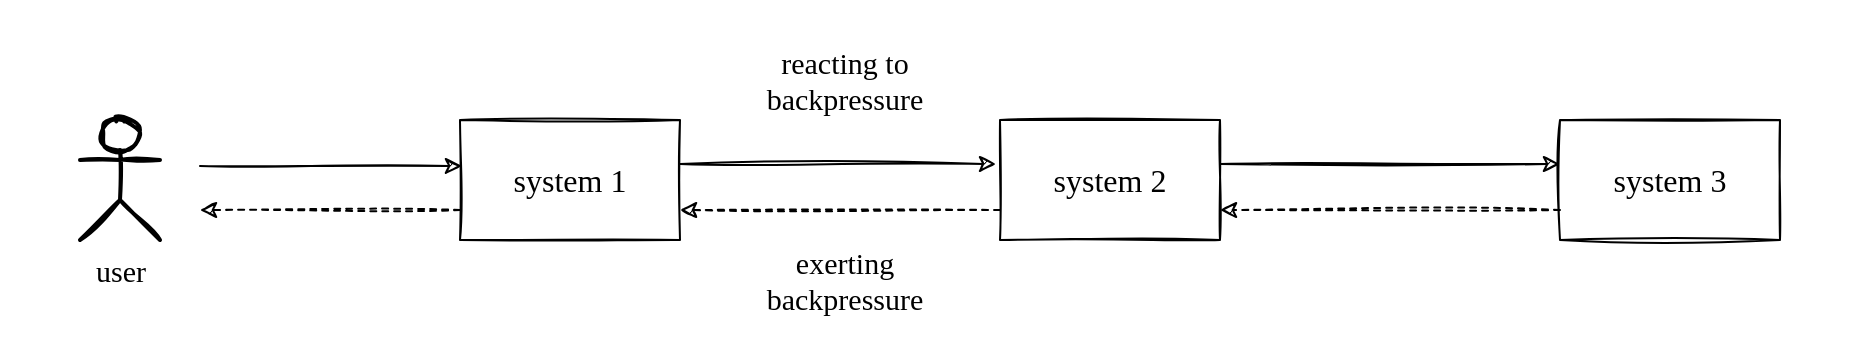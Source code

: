 <mxfile version="13.9.2" type="device"><diagram id="1nOHS_LGSfRvcJ-Xm_x-" name="Page-1"><mxGraphModel dx="1422" dy="760" grid="1" gridSize="10" guides="1" tooltips="1" connect="1" arrows="1" fold="1" page="1" pageScale="1" pageWidth="850" pageHeight="1100" math="0" shadow="0"><root><mxCell id="0"/><mxCell id="1" parent="0"/><mxCell id="8ifPjpkTn5LujmhDSBhe-1" value="&lt;font face=&quot;Comic Sans MS&quot; style=&quot;font-size: 16px&quot;&gt;system 1&lt;/font&gt;" style="rounded=0;whiteSpace=wrap;html=1;sketch=1;" vertex="1" parent="1"><mxGeometry x="250" y="320" width="110" height="60" as="geometry"/></mxCell><mxCell id="8ifPjpkTn5LujmhDSBhe-2" value="&lt;font face=&quot;Comic Sans MS&quot; style=&quot;font-size: 16px&quot;&gt;system 2&lt;/font&gt;" style="rounded=0;whiteSpace=wrap;html=1;sketch=1;" vertex="1" parent="1"><mxGeometry x="520" y="320" width="110" height="60" as="geometry"/></mxCell><mxCell id="8ifPjpkTn5LujmhDSBhe-3" value="&lt;font style=&quot;font-size: 16px&quot; face=&quot;Comic Sans MS&quot;&gt;system 3&lt;/font&gt;" style="rounded=0;whiteSpace=wrap;html=1;sketch=1;" vertex="1" parent="1"><mxGeometry x="800" y="320" width="110" height="60" as="geometry"/></mxCell><mxCell id="8ifPjpkTn5LujmhDSBhe-4" value="&lt;font face=&quot;Comic Sans MS&quot; style=&quot;font-size: 15px&quot;&gt;user&lt;/font&gt;" style="shape=umlActor;verticalLabelPosition=bottom;verticalAlign=top;html=1;outlineConnect=0;sketch=1;strokeWidth=2;" vertex="1" parent="1"><mxGeometry x="60" y="320" width="40" height="60" as="geometry"/></mxCell><mxCell id="8ifPjpkTn5LujmhDSBhe-6" value="" style="endArrow=classic;html=1;entryX=0.009;entryY=0.383;entryDx=0;entryDy=0;sketch=1;strokeWidth=1;entryPerimeter=0;" edge="1" parent="1" target="8ifPjpkTn5LujmhDSBhe-1"><mxGeometry width="50" height="50" relative="1" as="geometry"><mxPoint x="120" y="343" as="sourcePoint"/><mxPoint x="240" y="420" as="targetPoint"/></mxGeometry></mxCell><mxCell id="8ifPjpkTn5LujmhDSBhe-7" value="" style="endArrow=classic;html=1;entryX=-0.018;entryY=0.367;entryDx=0;entryDy=0;sketch=1;strokeWidth=1;entryPerimeter=0;" edge="1" parent="1" target="8ifPjpkTn5LujmhDSBhe-2"><mxGeometry width="50" height="50" relative="1" as="geometry"><mxPoint x="360" y="342" as="sourcePoint"/><mxPoint x="260.99" y="352.98" as="targetPoint"/></mxGeometry></mxCell><mxCell id="8ifPjpkTn5LujmhDSBhe-8" value="" style="endArrow=classic;html=1;entryX=0;entryY=0.367;entryDx=0;entryDy=0;sketch=1;strokeWidth=1;entryPerimeter=0;" edge="1" parent="1" target="8ifPjpkTn5LujmhDSBhe-3"><mxGeometry width="50" height="50" relative="1" as="geometry"><mxPoint x="630" y="342" as="sourcePoint"/><mxPoint x="528.02" y="352.02" as="targetPoint"/></mxGeometry></mxCell><mxCell id="8ifPjpkTn5LujmhDSBhe-10" value="" style="endArrow=classic;html=1;sketch=1;strokeWidth=1;dashed=1;exitX=0;exitY=0.75;exitDx=0;exitDy=0;" edge="1" parent="1" source="8ifPjpkTn5LujmhDSBhe-1"><mxGeometry width="50" height="50" relative="1" as="geometry"><mxPoint x="130" y="353" as="sourcePoint"/><mxPoint x="120" y="365" as="targetPoint"/></mxGeometry></mxCell><mxCell id="8ifPjpkTn5LujmhDSBhe-11" value="" style="endArrow=classic;html=1;sketch=1;strokeWidth=1;dashed=1;exitX=0;exitY=0.75;exitDx=0;exitDy=0;entryX=1;entryY=0.75;entryDx=0;entryDy=0;" edge="1" parent="1" source="8ifPjpkTn5LujmhDSBhe-2" target="8ifPjpkTn5LujmhDSBhe-1"><mxGeometry width="50" height="50" relative="1" as="geometry"><mxPoint x="260" y="375" as="sourcePoint"/><mxPoint x="130" y="375" as="targetPoint"/></mxGeometry></mxCell><mxCell id="8ifPjpkTn5LujmhDSBhe-12" value="" style="endArrow=classic;html=1;sketch=1;strokeWidth=1;dashed=1;exitX=0;exitY=0.75;exitDx=0;exitDy=0;" edge="1" parent="1" source="8ifPjpkTn5LujmhDSBhe-3"><mxGeometry width="50" height="50" relative="1" as="geometry"><mxPoint x="530" y="375" as="sourcePoint"/><mxPoint x="630" y="365" as="targetPoint"/></mxGeometry></mxCell><mxCell id="8ifPjpkTn5LujmhDSBhe-13" value="&lt;font face=&quot;Comic Sans MS&quot; style=&quot;font-size: 15px&quot;&gt;exerting backpressure&lt;/font&gt;" style="text;html=1;strokeColor=none;fillColor=none;align=center;verticalAlign=middle;whiteSpace=wrap;rounded=0;sketch=1;" vertex="1" parent="1"><mxGeometry x="405" y="390" width="75" height="20" as="geometry"/></mxCell><mxCell id="8ifPjpkTn5LujmhDSBhe-14" value="&lt;font face=&quot;Comic Sans MS&quot; style=&quot;font-size: 15px&quot;&gt;reacting to backpressure&lt;/font&gt;" style="text;html=1;strokeColor=none;fillColor=none;align=center;verticalAlign=middle;whiteSpace=wrap;rounded=0;sketch=1;" vertex="1" parent="1"><mxGeometry x="400" y="290" width="85" height="20" as="geometry"/></mxCell><mxCell id="8ifPjpkTn5LujmhDSBhe-15" value="" style="rounded=0;whiteSpace=wrap;html=1;sketch=1;strokeWidth=2;fillColor=none;strokeColor=none;" vertex="1" parent="1"><mxGeometry x="20" y="260" width="930" height="180" as="geometry"/></mxCell></root></mxGraphModel></diagram></mxfile>